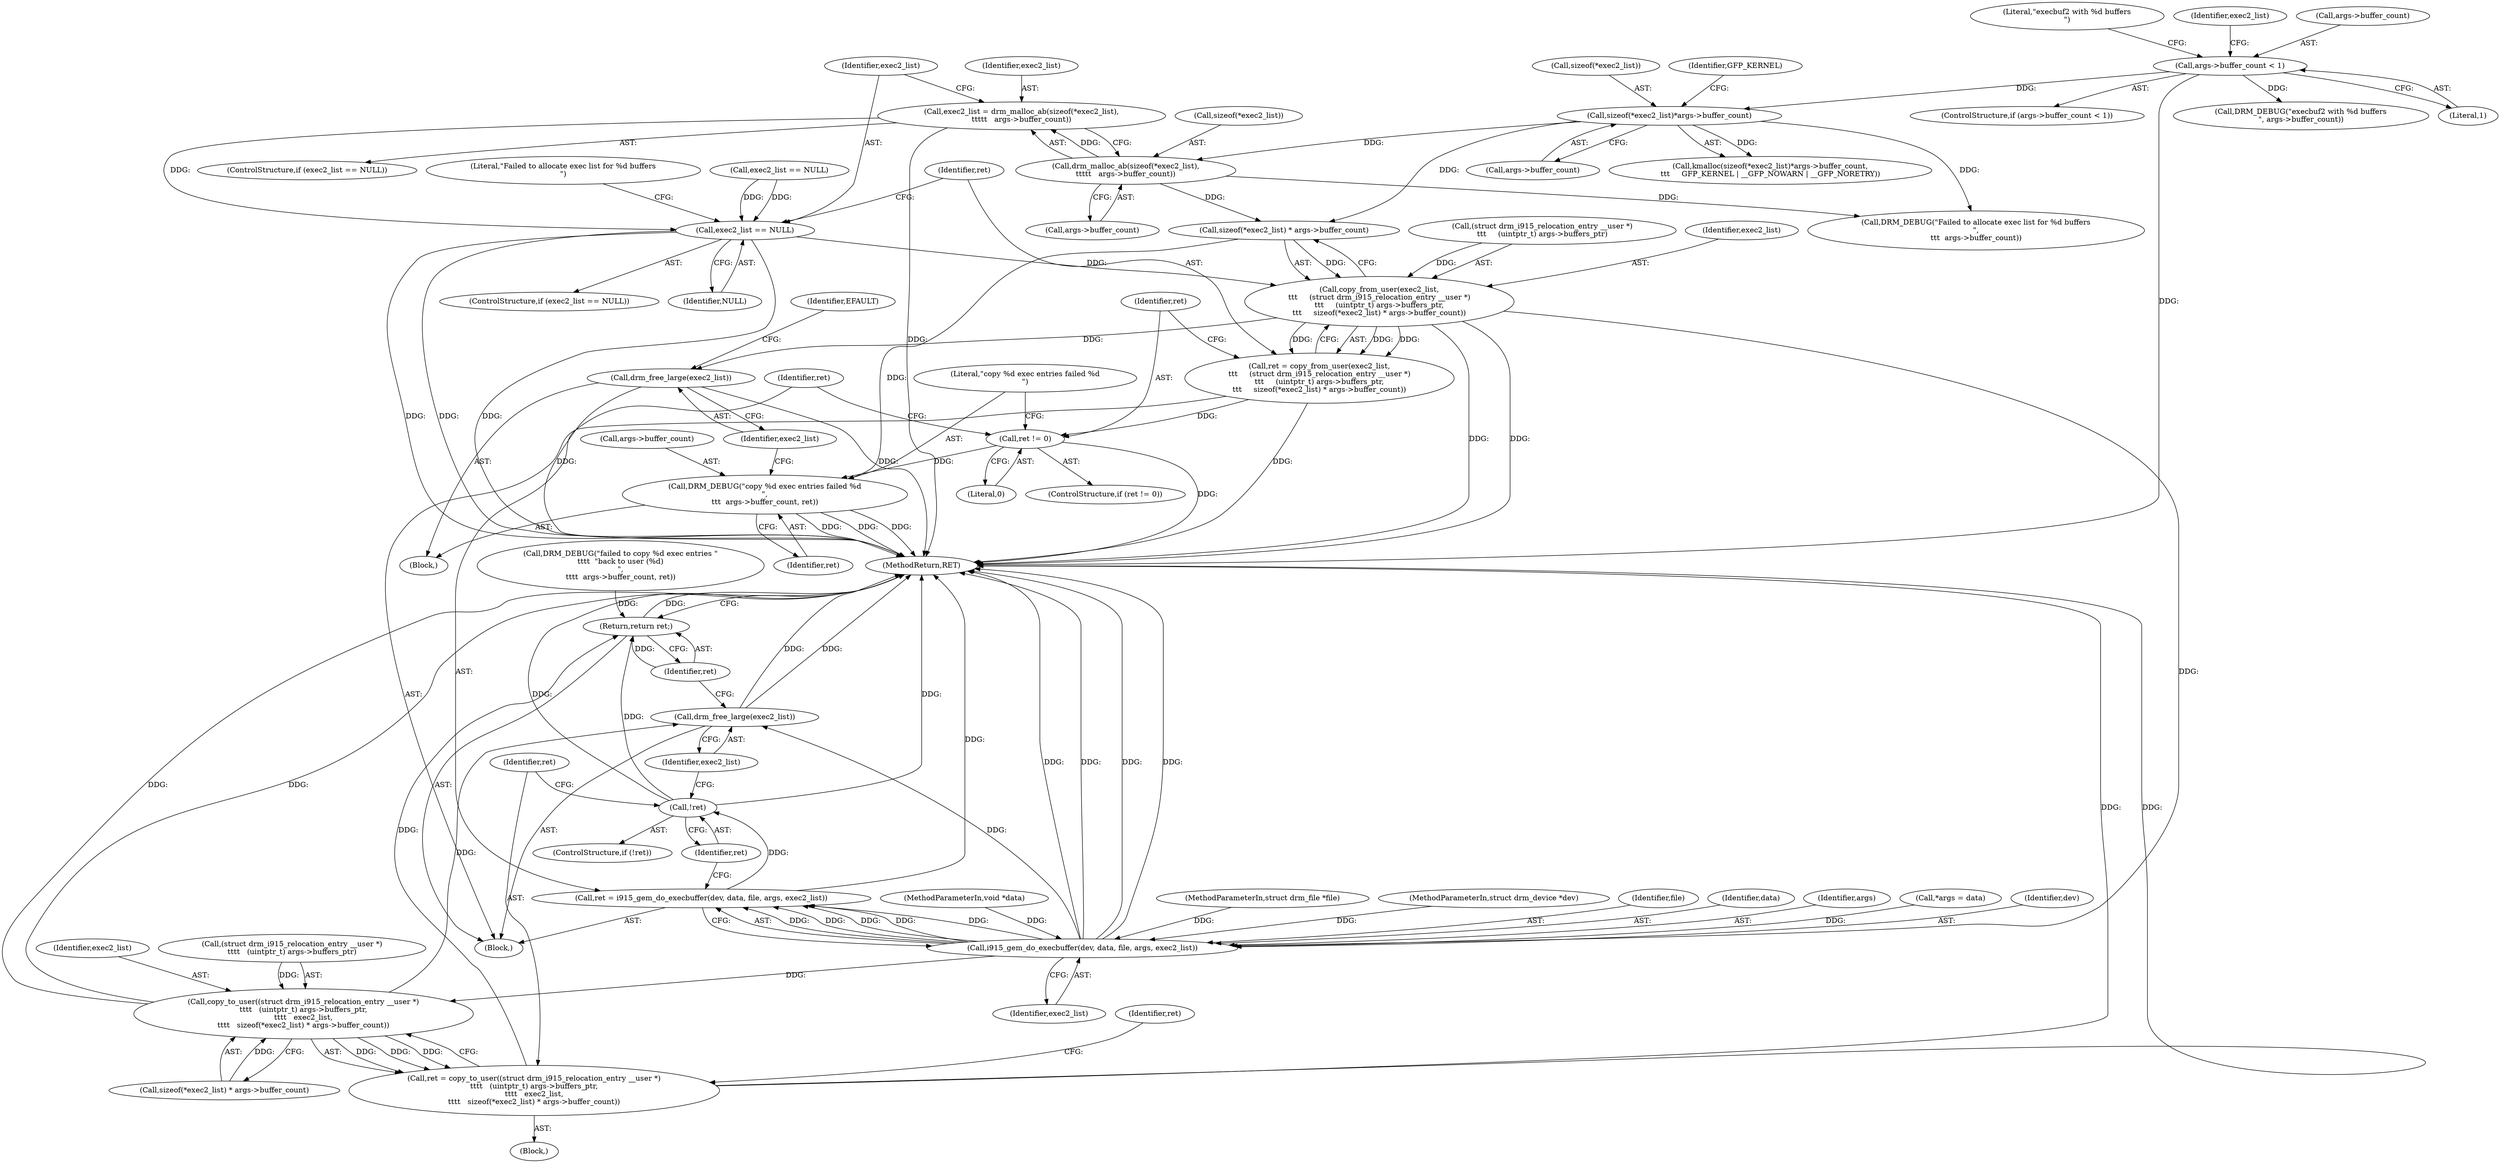 digraph "1_linux_ed8cd3b2cd61004cab85380c52b1817aca1ca49b@API" {
"1000149" [label="(Call,exec2_list = drm_malloc_ab(sizeof(*exec2_list),\n\t\t\t\t\t   args->buffer_count))"];
"1000151" [label="(Call,drm_malloc_ab(sizeof(*exec2_list),\n\t\t\t\t\t   args->buffer_count))"];
"1000133" [label="(Call,sizeof(*exec2_list)*args->buffer_count)"];
"1000116" [label="(Call,args->buffer_count < 1)"];
"1000159" [label="(Call,exec2_list == NULL)"];
"1000173" [label="(Call,copy_from_user(exec2_list,\n\t\t\t     (struct drm_i915_relocation_entry __user *)\n\t\t\t     (uintptr_t) args->buffers_ptr,\n\t\t\t     sizeof(*exec2_list) * args->buffer_count))"];
"1000171" [label="(Call,ret = copy_from_user(exec2_list,\n\t\t\t     (struct drm_i915_relocation_entry __user *)\n\t\t\t     (uintptr_t) args->buffers_ptr,\n\t\t\t     sizeof(*exec2_list) * args->buffer_count))"];
"1000190" [label="(Call,ret != 0)"];
"1000194" [label="(Call,DRM_DEBUG(\"copy %d exec entries failed %d\n\",\n\t\t\t  args->buffer_count, ret))"];
"1000200" [label="(Call,drm_free_large(exec2_list))"];
"1000207" [label="(Call,i915_gem_do_execbuffer(dev, data, file, args, exec2_list))"];
"1000205" [label="(Call,ret = i915_gem_do_execbuffer(dev, data, file, args, exec2_list))"];
"1000214" [label="(Call,!ret)"];
"1000250" [label="(Return,return ret;)"];
"1000219" [label="(Call,copy_to_user((struct drm_i915_relocation_entry __user *)\n\t\t\t\t   (uintptr_t) args->buffers_ptr,\n\t\t\t\t   exec2_list,\n\t\t\t\t   sizeof(*exec2_list) * args->buffer_count))"];
"1000217" [label="(Call,ret = copy_to_user((struct drm_i915_relocation_entry __user *)\n\t\t\t\t   (uintptr_t) args->buffers_ptr,\n\t\t\t\t   exec2_list,\n\t\t\t\t   sizeof(*exec2_list) * args->buffer_count))"];
"1000248" [label="(Call,drm_free_large(exec2_list))"];
"1000123" [label="(Literal,\"execbuf2 with %d buffers\n\")"];
"1000131" [label="(Identifier,exec2_list)"];
"1000242" [label="(Call,DRM_DEBUG(\"failed to copy %d exec entries \"\n\t\t\t\t  \"back to user (%d)\n\",\n\t\t\t\t  args->buffer_count, ret))"];
"1000145" [label="(ControlStructure,if (exec2_list == NULL))"];
"1000173" [label="(Call,copy_from_user(exec2_list,\n\t\t\t     (struct drm_i915_relocation_entry __user *)\n\t\t\t     (uintptr_t) args->buffers_ptr,\n\t\t\t     sizeof(*exec2_list) * args->buffer_count))"];
"1000213" [label="(ControlStructure,if (!ret))"];
"1000117" [label="(Call,args->buffer_count)"];
"1000159" [label="(Call,exec2_list == NULL)"];
"1000137" [label="(Call,args->buffer_count)"];
"1000151" [label="(Call,drm_malloc_ab(sizeof(*exec2_list),\n\t\t\t\t\t   args->buffer_count))"];
"1000141" [label="(Identifier,GFP_KERNEL)"];
"1000103" [label="(MethodParameterIn,void *data)"];
"1000104" [label="(MethodParameterIn,struct drm_file *file)"];
"1000219" [label="(Call,copy_to_user((struct drm_i915_relocation_entry __user *)\n\t\t\t\t   (uintptr_t) args->buffers_ptr,\n\t\t\t\t   exec2_list,\n\t\t\t\t   sizeof(*exec2_list) * args->buffer_count))"];
"1000172" [label="(Identifier,ret)"];
"1000189" [label="(ControlStructure,if (ret != 0))"];
"1000102" [label="(MethodParameterIn,struct drm_device *dev)"];
"1000155" [label="(Call,args->buffer_count)"];
"1000204" [label="(Identifier,EFAULT)"];
"1000120" [label="(Literal,1)"];
"1000175" [label="(Call,(struct drm_i915_relocation_entry __user *)\n\t\t\t     (uintptr_t) args->buffers_ptr)"];
"1000201" [label="(Identifier,exec2_list)"];
"1000191" [label="(Identifier,ret)"];
"1000150" [label="(Identifier,exec2_list)"];
"1000152" [label="(Call,sizeof(*exec2_list))"];
"1000210" [label="(Identifier,file)"];
"1000174" [label="(Identifier,exec2_list)"];
"1000194" [label="(Call,DRM_DEBUG(\"copy %d exec entries failed %d\n\",\n\t\t\t  args->buffer_count, ret))"];
"1000214" [label="(Call,!ret)"];
"1000163" [label="(Call,DRM_DEBUG(\"Failed to allocate exec list for %d buffers\n\",\n\t\t\t  args->buffer_count))"];
"1000115" [label="(ControlStructure,if (args->buffer_count < 1))"];
"1000171" [label="(Call,ret = copy_from_user(exec2_list,\n\t\t\t     (struct drm_i915_relocation_entry __user *)\n\t\t\t     (uintptr_t) args->buffers_ptr,\n\t\t\t     sizeof(*exec2_list) * args->buffer_count))"];
"1000190" [label="(Call,ret != 0)"];
"1000220" [label="(Call,(struct drm_i915_relocation_entry __user *)\n\t\t\t\t   (uintptr_t) args->buffers_ptr)"];
"1000132" [label="(Call,kmalloc(sizeof(*exec2_list)*args->buffer_count,\n\t\t\t     GFP_KERNEL | __GFP_NOWARN | __GFP_NORETRY))"];
"1000160" [label="(Identifier,exec2_list)"];
"1000195" [label="(Literal,\"copy %d exec entries failed %d\n\")"];
"1000251" [label="(Identifier,ret)"];
"1000134" [label="(Call,sizeof(*exec2_list))"];
"1000217" [label="(Call,ret = copy_to_user((struct drm_i915_relocation_entry __user *)\n\t\t\t\t   (uintptr_t) args->buffers_ptr,\n\t\t\t\t   exec2_list,\n\t\t\t\t   sizeof(*exec2_list) * args->buffer_count))"];
"1000206" [label="(Identifier,ret)"];
"1000158" [label="(ControlStructure,if (exec2_list == NULL))"];
"1000196" [label="(Call,args->buffer_count)"];
"1000209" [label="(Identifier,data)"];
"1000250" [label="(Return,return ret;)"];
"1000212" [label="(Identifier,exec2_list)"];
"1000200" [label="(Call,drm_free_large(exec2_list))"];
"1000122" [label="(Call,DRM_DEBUG(\"execbuf2 with %d buffers\n\", args->buffer_count))"];
"1000105" [label="(Block,)"];
"1000192" [label="(Literal,0)"];
"1000133" [label="(Call,sizeof(*exec2_list)*args->buffer_count)"];
"1000218" [label="(Identifier,ret)"];
"1000228" [label="(Call,sizeof(*exec2_list) * args->buffer_count)"];
"1000164" [label="(Literal,\"Failed to allocate exec list for %d buffers\n\")"];
"1000211" [label="(Identifier,args)"];
"1000149" [label="(Call,exec2_list = drm_malloc_ab(sizeof(*exec2_list),\n\t\t\t\t\t   args->buffer_count))"];
"1000215" [label="(Identifier,ret)"];
"1000248" [label="(Call,drm_free_large(exec2_list))"];
"1000252" [label="(MethodReturn,RET)"];
"1000146" [label="(Call,exec2_list == NULL)"];
"1000205" [label="(Call,ret = i915_gem_do_execbuffer(dev, data, file, args, exec2_list))"];
"1000116" [label="(Call,args->buffer_count < 1)"];
"1000107" [label="(Call,*args = data)"];
"1000161" [label="(Identifier,NULL)"];
"1000227" [label="(Identifier,exec2_list)"];
"1000236" [label="(Identifier,ret)"];
"1000193" [label="(Block,)"];
"1000207" [label="(Call,i915_gem_do_execbuffer(dev, data, file, args, exec2_list))"];
"1000199" [label="(Identifier,ret)"];
"1000182" [label="(Call,sizeof(*exec2_list) * args->buffer_count)"];
"1000208" [label="(Identifier,dev)"];
"1000249" [label="(Identifier,exec2_list)"];
"1000216" [label="(Block,)"];
"1000149" -> "1000145"  [label="AST: "];
"1000149" -> "1000151"  [label="CFG: "];
"1000150" -> "1000149"  [label="AST: "];
"1000151" -> "1000149"  [label="AST: "];
"1000160" -> "1000149"  [label="CFG: "];
"1000149" -> "1000252"  [label="DDG: "];
"1000151" -> "1000149"  [label="DDG: "];
"1000149" -> "1000159"  [label="DDG: "];
"1000151" -> "1000155"  [label="CFG: "];
"1000152" -> "1000151"  [label="AST: "];
"1000155" -> "1000151"  [label="AST: "];
"1000133" -> "1000151"  [label="DDG: "];
"1000151" -> "1000163"  [label="DDG: "];
"1000151" -> "1000182"  [label="DDG: "];
"1000133" -> "1000132"  [label="AST: "];
"1000133" -> "1000137"  [label="CFG: "];
"1000134" -> "1000133"  [label="AST: "];
"1000137" -> "1000133"  [label="AST: "];
"1000141" -> "1000133"  [label="CFG: "];
"1000133" -> "1000132"  [label="DDG: "];
"1000116" -> "1000133"  [label="DDG: "];
"1000133" -> "1000163"  [label="DDG: "];
"1000133" -> "1000182"  [label="DDG: "];
"1000116" -> "1000115"  [label="AST: "];
"1000116" -> "1000120"  [label="CFG: "];
"1000117" -> "1000116"  [label="AST: "];
"1000120" -> "1000116"  [label="AST: "];
"1000123" -> "1000116"  [label="CFG: "];
"1000131" -> "1000116"  [label="CFG: "];
"1000116" -> "1000252"  [label="DDG: "];
"1000116" -> "1000122"  [label="DDG: "];
"1000159" -> "1000158"  [label="AST: "];
"1000159" -> "1000161"  [label="CFG: "];
"1000160" -> "1000159"  [label="AST: "];
"1000161" -> "1000159"  [label="AST: "];
"1000164" -> "1000159"  [label="CFG: "];
"1000172" -> "1000159"  [label="CFG: "];
"1000159" -> "1000252"  [label="DDG: "];
"1000159" -> "1000252"  [label="DDG: "];
"1000159" -> "1000252"  [label="DDG: "];
"1000146" -> "1000159"  [label="DDG: "];
"1000146" -> "1000159"  [label="DDG: "];
"1000159" -> "1000173"  [label="DDG: "];
"1000173" -> "1000171"  [label="AST: "];
"1000173" -> "1000182"  [label="CFG: "];
"1000174" -> "1000173"  [label="AST: "];
"1000175" -> "1000173"  [label="AST: "];
"1000182" -> "1000173"  [label="AST: "];
"1000171" -> "1000173"  [label="CFG: "];
"1000173" -> "1000252"  [label="DDG: "];
"1000173" -> "1000252"  [label="DDG: "];
"1000173" -> "1000171"  [label="DDG: "];
"1000173" -> "1000171"  [label="DDG: "];
"1000173" -> "1000171"  [label="DDG: "];
"1000175" -> "1000173"  [label="DDG: "];
"1000182" -> "1000173"  [label="DDG: "];
"1000173" -> "1000200"  [label="DDG: "];
"1000173" -> "1000207"  [label="DDG: "];
"1000171" -> "1000105"  [label="AST: "];
"1000172" -> "1000171"  [label="AST: "];
"1000191" -> "1000171"  [label="CFG: "];
"1000171" -> "1000252"  [label="DDG: "];
"1000171" -> "1000190"  [label="DDG: "];
"1000190" -> "1000189"  [label="AST: "];
"1000190" -> "1000192"  [label="CFG: "];
"1000191" -> "1000190"  [label="AST: "];
"1000192" -> "1000190"  [label="AST: "];
"1000195" -> "1000190"  [label="CFG: "];
"1000206" -> "1000190"  [label="CFG: "];
"1000190" -> "1000252"  [label="DDG: "];
"1000190" -> "1000194"  [label="DDG: "];
"1000194" -> "1000193"  [label="AST: "];
"1000194" -> "1000199"  [label="CFG: "];
"1000195" -> "1000194"  [label="AST: "];
"1000196" -> "1000194"  [label="AST: "];
"1000199" -> "1000194"  [label="AST: "];
"1000201" -> "1000194"  [label="CFG: "];
"1000194" -> "1000252"  [label="DDG: "];
"1000194" -> "1000252"  [label="DDG: "];
"1000194" -> "1000252"  [label="DDG: "];
"1000182" -> "1000194"  [label="DDG: "];
"1000200" -> "1000193"  [label="AST: "];
"1000200" -> "1000201"  [label="CFG: "];
"1000201" -> "1000200"  [label="AST: "];
"1000204" -> "1000200"  [label="CFG: "];
"1000200" -> "1000252"  [label="DDG: "];
"1000200" -> "1000252"  [label="DDG: "];
"1000207" -> "1000205"  [label="AST: "];
"1000207" -> "1000212"  [label="CFG: "];
"1000208" -> "1000207"  [label="AST: "];
"1000209" -> "1000207"  [label="AST: "];
"1000210" -> "1000207"  [label="AST: "];
"1000211" -> "1000207"  [label="AST: "];
"1000212" -> "1000207"  [label="AST: "];
"1000205" -> "1000207"  [label="CFG: "];
"1000207" -> "1000252"  [label="DDG: "];
"1000207" -> "1000252"  [label="DDG: "];
"1000207" -> "1000252"  [label="DDG: "];
"1000207" -> "1000252"  [label="DDG: "];
"1000207" -> "1000205"  [label="DDG: "];
"1000207" -> "1000205"  [label="DDG: "];
"1000207" -> "1000205"  [label="DDG: "];
"1000207" -> "1000205"  [label="DDG: "];
"1000207" -> "1000205"  [label="DDG: "];
"1000102" -> "1000207"  [label="DDG: "];
"1000103" -> "1000207"  [label="DDG: "];
"1000104" -> "1000207"  [label="DDG: "];
"1000107" -> "1000207"  [label="DDG: "];
"1000207" -> "1000219"  [label="DDG: "];
"1000207" -> "1000248"  [label="DDG: "];
"1000205" -> "1000105"  [label="AST: "];
"1000206" -> "1000205"  [label="AST: "];
"1000215" -> "1000205"  [label="CFG: "];
"1000205" -> "1000252"  [label="DDG: "];
"1000205" -> "1000214"  [label="DDG: "];
"1000214" -> "1000213"  [label="AST: "];
"1000214" -> "1000215"  [label="CFG: "];
"1000215" -> "1000214"  [label="AST: "];
"1000218" -> "1000214"  [label="CFG: "];
"1000249" -> "1000214"  [label="CFG: "];
"1000214" -> "1000252"  [label="DDG: "];
"1000214" -> "1000252"  [label="DDG: "];
"1000214" -> "1000250"  [label="DDG: "];
"1000250" -> "1000105"  [label="AST: "];
"1000250" -> "1000251"  [label="CFG: "];
"1000251" -> "1000250"  [label="AST: "];
"1000252" -> "1000250"  [label="CFG: "];
"1000250" -> "1000252"  [label="DDG: "];
"1000251" -> "1000250"  [label="DDG: "];
"1000217" -> "1000250"  [label="DDG: "];
"1000242" -> "1000250"  [label="DDG: "];
"1000219" -> "1000217"  [label="AST: "];
"1000219" -> "1000228"  [label="CFG: "];
"1000220" -> "1000219"  [label="AST: "];
"1000227" -> "1000219"  [label="AST: "];
"1000228" -> "1000219"  [label="AST: "];
"1000217" -> "1000219"  [label="CFG: "];
"1000219" -> "1000252"  [label="DDG: "];
"1000219" -> "1000252"  [label="DDG: "];
"1000219" -> "1000217"  [label="DDG: "];
"1000219" -> "1000217"  [label="DDG: "];
"1000219" -> "1000217"  [label="DDG: "];
"1000220" -> "1000219"  [label="DDG: "];
"1000228" -> "1000219"  [label="DDG: "];
"1000219" -> "1000248"  [label="DDG: "];
"1000217" -> "1000216"  [label="AST: "];
"1000218" -> "1000217"  [label="AST: "];
"1000236" -> "1000217"  [label="CFG: "];
"1000217" -> "1000252"  [label="DDG: "];
"1000217" -> "1000252"  [label="DDG: "];
"1000248" -> "1000105"  [label="AST: "];
"1000248" -> "1000249"  [label="CFG: "];
"1000249" -> "1000248"  [label="AST: "];
"1000251" -> "1000248"  [label="CFG: "];
"1000248" -> "1000252"  [label="DDG: "];
"1000248" -> "1000252"  [label="DDG: "];
}
